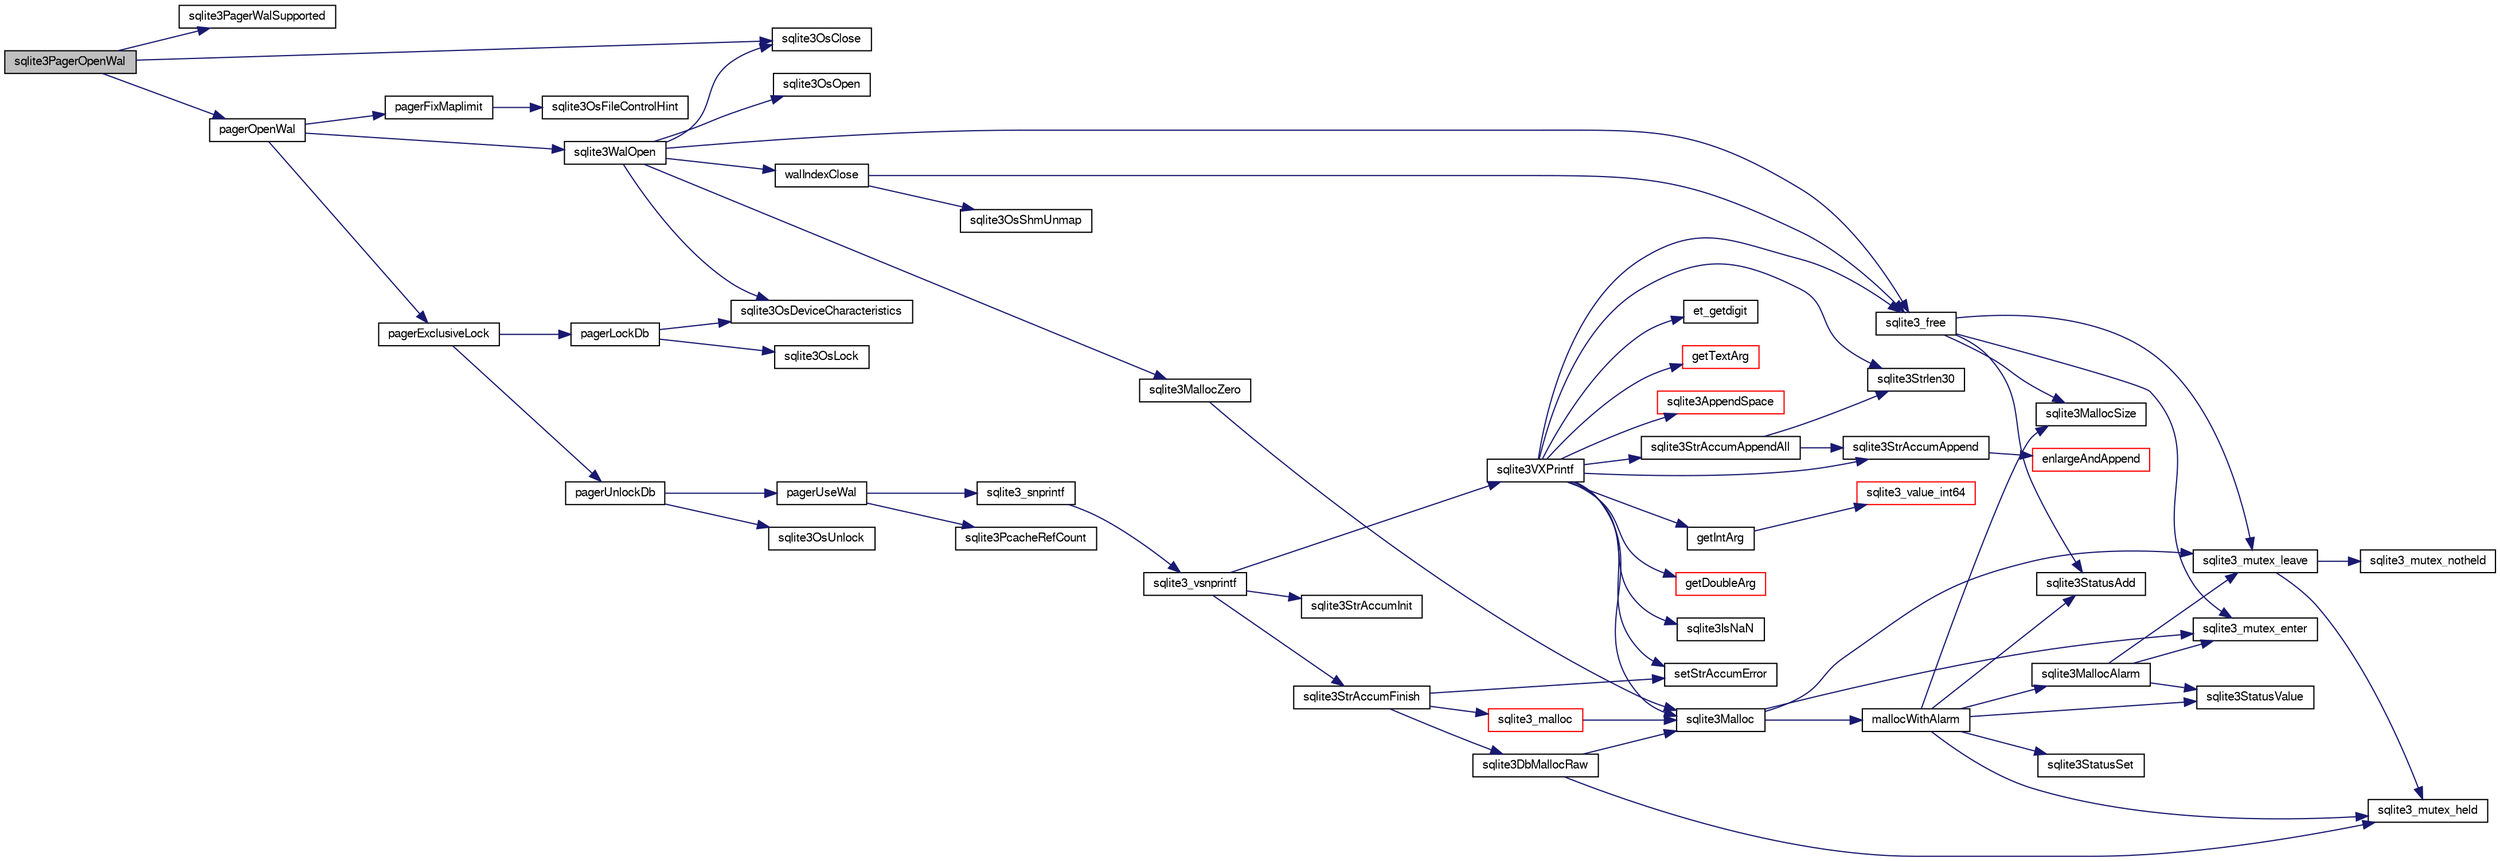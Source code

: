 digraph "sqlite3PagerOpenWal"
{
  edge [fontname="FreeSans",fontsize="10",labelfontname="FreeSans",labelfontsize="10"];
  node [fontname="FreeSans",fontsize="10",shape=record];
  rankdir="LR";
  Node633852 [label="sqlite3PagerOpenWal",height=0.2,width=0.4,color="black", fillcolor="grey75", style="filled", fontcolor="black"];
  Node633852 -> Node633853 [color="midnightblue",fontsize="10",style="solid",fontname="FreeSans"];
  Node633853 [label="sqlite3PagerWalSupported",height=0.2,width=0.4,color="black", fillcolor="white", style="filled",URL="$sqlite3_8c.html#aeb293a8ae85e27f7b7a71fef3461c548"];
  Node633852 -> Node633854 [color="midnightblue",fontsize="10",style="solid",fontname="FreeSans"];
  Node633854 [label="sqlite3OsClose",height=0.2,width=0.4,color="black", fillcolor="white", style="filled",URL="$sqlite3_8c.html#aa5f0aeb27273a57c0523deaf48997533"];
  Node633852 -> Node633855 [color="midnightblue",fontsize="10",style="solid",fontname="FreeSans"];
  Node633855 [label="pagerOpenWal",height=0.2,width=0.4,color="black", fillcolor="white", style="filled",URL="$sqlite3_8c.html#acb6f84b34748805df0403a052d18eaf1"];
  Node633855 -> Node633856 [color="midnightblue",fontsize="10",style="solid",fontname="FreeSans"];
  Node633856 [label="pagerExclusiveLock",height=0.2,width=0.4,color="black", fillcolor="white", style="filled",URL="$sqlite3_8c.html#a7f978cc8af52489d388024ebf2b88112"];
  Node633856 -> Node633857 [color="midnightblue",fontsize="10",style="solid",fontname="FreeSans"];
  Node633857 [label="pagerLockDb",height=0.2,width=0.4,color="black", fillcolor="white", style="filled",URL="$sqlite3_8c.html#a667bdac69bf20203e45cd8e899790bcc"];
  Node633857 -> Node633858 [color="midnightblue",fontsize="10",style="solid",fontname="FreeSans"];
  Node633858 [label="sqlite3OsLock",height=0.2,width=0.4,color="black", fillcolor="white", style="filled",URL="$sqlite3_8c.html#ae224ca9067bc3e682180d0ecc1cd2206"];
  Node633857 -> Node633859 [color="midnightblue",fontsize="10",style="solid",fontname="FreeSans"];
  Node633859 [label="sqlite3OsDeviceCharacteristics",height=0.2,width=0.4,color="black", fillcolor="white", style="filled",URL="$sqlite3_8c.html#a251e030ce1bd2e552bc2dd66b1ac36d0"];
  Node633856 -> Node633860 [color="midnightblue",fontsize="10",style="solid",fontname="FreeSans"];
  Node633860 [label="pagerUnlockDb",height=0.2,width=0.4,color="black", fillcolor="white", style="filled",URL="$sqlite3_8c.html#a8ac54f19421c76b5045a40b42d282c32"];
  Node633860 -> Node633861 [color="midnightblue",fontsize="10",style="solid",fontname="FreeSans"];
  Node633861 [label="pagerUseWal",height=0.2,width=0.4,color="black", fillcolor="white", style="filled",URL="$sqlite3_8c.html#a31def80bfe1de9284d635ba190a5eb68"];
  Node633861 -> Node633862 [color="midnightblue",fontsize="10",style="solid",fontname="FreeSans"];
  Node633862 [label="sqlite3PcacheRefCount",height=0.2,width=0.4,color="black", fillcolor="white", style="filled",URL="$sqlite3_8c.html#adee2536d23ec9628e0883ccab03b3429"];
  Node633861 -> Node633863 [color="midnightblue",fontsize="10",style="solid",fontname="FreeSans"];
  Node633863 [label="sqlite3_snprintf",height=0.2,width=0.4,color="black", fillcolor="white", style="filled",URL="$sqlite3_8c.html#aa2695a752e971577f5784122f2013c40"];
  Node633863 -> Node633864 [color="midnightblue",fontsize="10",style="solid",fontname="FreeSans"];
  Node633864 [label="sqlite3_vsnprintf",height=0.2,width=0.4,color="black", fillcolor="white", style="filled",URL="$sqlite3_8c.html#a0862c03aea71d62847e452aa655add42"];
  Node633864 -> Node633865 [color="midnightblue",fontsize="10",style="solid",fontname="FreeSans"];
  Node633865 [label="sqlite3StrAccumInit",height=0.2,width=0.4,color="black", fillcolor="white", style="filled",URL="$sqlite3_8c.html#aabf95e113b9d54d519cd15a56215f560"];
  Node633864 -> Node633866 [color="midnightblue",fontsize="10",style="solid",fontname="FreeSans"];
  Node633866 [label="sqlite3VXPrintf",height=0.2,width=0.4,color="black", fillcolor="white", style="filled",URL="$sqlite3_8c.html#a63c25806c9bd4a2b76f9a0eb232c6bde"];
  Node633866 -> Node633867 [color="midnightblue",fontsize="10",style="solid",fontname="FreeSans"];
  Node633867 [label="sqlite3StrAccumAppend",height=0.2,width=0.4,color="black", fillcolor="white", style="filled",URL="$sqlite3_8c.html#a56664fa33def33c5a5245b623441d5e0"];
  Node633867 -> Node633868 [color="midnightblue",fontsize="10",style="solid",fontname="FreeSans"];
  Node633868 [label="enlargeAndAppend",height=0.2,width=0.4,color="red", fillcolor="white", style="filled",URL="$sqlite3_8c.html#a25b21e61dc0883d849890eaa8a18088a"];
  Node633866 -> Node634139 [color="midnightblue",fontsize="10",style="solid",fontname="FreeSans"];
  Node634139 [label="getIntArg",height=0.2,width=0.4,color="black", fillcolor="white", style="filled",URL="$sqlite3_8c.html#abff258963dbd9205fb299851a64c67be"];
  Node634139 -> Node634023 [color="midnightblue",fontsize="10",style="solid",fontname="FreeSans"];
  Node634023 [label="sqlite3_value_int64",height=0.2,width=0.4,color="red", fillcolor="white", style="filled",URL="$sqlite3_8c.html#ab38d8627f4750672e72712df0b709e0d"];
  Node633866 -> Node633885 [color="midnightblue",fontsize="10",style="solid",fontname="FreeSans"];
  Node633885 [label="sqlite3Malloc",height=0.2,width=0.4,color="black", fillcolor="white", style="filled",URL="$sqlite3_8c.html#a361a2eaa846b1885f123abe46f5d8b2b"];
  Node633885 -> Node633879 [color="midnightblue",fontsize="10",style="solid",fontname="FreeSans"];
  Node633879 [label="sqlite3_mutex_enter",height=0.2,width=0.4,color="black", fillcolor="white", style="filled",URL="$sqlite3_8c.html#a1c12cde690bd89f104de5cbad12a6bf5"];
  Node633885 -> Node633886 [color="midnightblue",fontsize="10",style="solid",fontname="FreeSans"];
  Node633886 [label="mallocWithAlarm",height=0.2,width=0.4,color="black", fillcolor="white", style="filled",URL="$sqlite3_8c.html#ab070d5cf8e48ec8a6a43cf025d48598b"];
  Node633886 -> Node633873 [color="midnightblue",fontsize="10",style="solid",fontname="FreeSans"];
  Node633873 [label="sqlite3_mutex_held",height=0.2,width=0.4,color="black", fillcolor="white", style="filled",URL="$sqlite3_8c.html#acf77da68932b6bc163c5e68547ecc3e7"];
  Node633886 -> Node633887 [color="midnightblue",fontsize="10",style="solid",fontname="FreeSans"];
  Node633887 [label="sqlite3StatusSet",height=0.2,width=0.4,color="black", fillcolor="white", style="filled",URL="$sqlite3_8c.html#afec7586c01fcb5ea17dc9d7725a589d9"];
  Node633886 -> Node633888 [color="midnightblue",fontsize="10",style="solid",fontname="FreeSans"];
  Node633888 [label="sqlite3StatusValue",height=0.2,width=0.4,color="black", fillcolor="white", style="filled",URL="$sqlite3_8c.html#a30b8ac296c6e200c1fa57708d52c6ef6"];
  Node633886 -> Node633889 [color="midnightblue",fontsize="10",style="solid",fontname="FreeSans"];
  Node633889 [label="sqlite3MallocAlarm",height=0.2,width=0.4,color="black", fillcolor="white", style="filled",URL="$sqlite3_8c.html#ada66988e8471d1198f3219c062377508"];
  Node633889 -> Node633888 [color="midnightblue",fontsize="10",style="solid",fontname="FreeSans"];
  Node633889 -> Node633881 [color="midnightblue",fontsize="10",style="solid",fontname="FreeSans"];
  Node633881 [label="sqlite3_mutex_leave",height=0.2,width=0.4,color="black", fillcolor="white", style="filled",URL="$sqlite3_8c.html#a5838d235601dbd3c1fa993555c6bcc93"];
  Node633881 -> Node633873 [color="midnightblue",fontsize="10",style="solid",fontname="FreeSans"];
  Node633881 -> Node633882 [color="midnightblue",fontsize="10",style="solid",fontname="FreeSans"];
  Node633882 [label="sqlite3_mutex_notheld",height=0.2,width=0.4,color="black", fillcolor="white", style="filled",URL="$sqlite3_8c.html#a83967c837c1c000d3b5adcfaa688f5dc"];
  Node633889 -> Node633879 [color="midnightblue",fontsize="10",style="solid",fontname="FreeSans"];
  Node633886 -> Node633876 [color="midnightblue",fontsize="10",style="solid",fontname="FreeSans"];
  Node633876 [label="sqlite3MallocSize",height=0.2,width=0.4,color="black", fillcolor="white", style="filled",URL="$sqlite3_8c.html#acf5d2a5f35270bafb050bd2def576955"];
  Node633886 -> Node633880 [color="midnightblue",fontsize="10",style="solid",fontname="FreeSans"];
  Node633880 [label="sqlite3StatusAdd",height=0.2,width=0.4,color="black", fillcolor="white", style="filled",URL="$sqlite3_8c.html#afa029f93586aeab4cc85360905dae9cd"];
  Node633885 -> Node633881 [color="midnightblue",fontsize="10",style="solid",fontname="FreeSans"];
  Node633866 -> Node633870 [color="midnightblue",fontsize="10",style="solid",fontname="FreeSans"];
  Node633870 [label="setStrAccumError",height=0.2,width=0.4,color="black", fillcolor="white", style="filled",URL="$sqlite3_8c.html#a3dc479a1fc8ba1ab8edfe51f8a0b102c"];
  Node633866 -> Node634140 [color="midnightblue",fontsize="10",style="solid",fontname="FreeSans"];
  Node634140 [label="getDoubleArg",height=0.2,width=0.4,color="red", fillcolor="white", style="filled",URL="$sqlite3_8c.html#a1cf25120072c85bd261983b24c12c3d9"];
  Node633866 -> Node634032 [color="midnightblue",fontsize="10",style="solid",fontname="FreeSans"];
  Node634032 [label="sqlite3IsNaN",height=0.2,width=0.4,color="black", fillcolor="white", style="filled",URL="$sqlite3_8c.html#aed4d78203877c3486765ccbc7feebb50"];
  Node633866 -> Node633952 [color="midnightblue",fontsize="10",style="solid",fontname="FreeSans"];
  Node633952 [label="sqlite3Strlen30",height=0.2,width=0.4,color="black", fillcolor="white", style="filled",URL="$sqlite3_8c.html#a3dcd80ba41f1a308193dee74857b62a7"];
  Node633866 -> Node634141 [color="midnightblue",fontsize="10",style="solid",fontname="FreeSans"];
  Node634141 [label="et_getdigit",height=0.2,width=0.4,color="black", fillcolor="white", style="filled",URL="$sqlite3_8c.html#a40c5a308749ad07cc2397a53e081bff0"];
  Node633866 -> Node634142 [color="midnightblue",fontsize="10",style="solid",fontname="FreeSans"];
  Node634142 [label="getTextArg",height=0.2,width=0.4,color="red", fillcolor="white", style="filled",URL="$sqlite3_8c.html#afbb41850423ef20071cefaab0431e04d"];
  Node633866 -> Node634143 [color="midnightblue",fontsize="10",style="solid",fontname="FreeSans"];
  Node634143 [label="sqlite3StrAccumAppendAll",height=0.2,width=0.4,color="black", fillcolor="white", style="filled",URL="$sqlite3_8c.html#acaf8f3e4f99a3c3a4a77e9c987547289"];
  Node634143 -> Node633867 [color="midnightblue",fontsize="10",style="solid",fontname="FreeSans"];
  Node634143 -> Node633952 [color="midnightblue",fontsize="10",style="solid",fontname="FreeSans"];
  Node633866 -> Node634144 [color="midnightblue",fontsize="10",style="solid",fontname="FreeSans"];
  Node634144 [label="sqlite3AppendSpace",height=0.2,width=0.4,color="red", fillcolor="white", style="filled",URL="$sqlite3_8c.html#aefd38a5afc0020d4a93855c3ee7c63a8"];
  Node633866 -> Node633878 [color="midnightblue",fontsize="10",style="solid",fontname="FreeSans"];
  Node633878 [label="sqlite3_free",height=0.2,width=0.4,color="black", fillcolor="white", style="filled",URL="$sqlite3_8c.html#a6552349e36a8a691af5487999ab09519"];
  Node633878 -> Node633879 [color="midnightblue",fontsize="10",style="solid",fontname="FreeSans"];
  Node633878 -> Node633880 [color="midnightblue",fontsize="10",style="solid",fontname="FreeSans"];
  Node633878 -> Node633876 [color="midnightblue",fontsize="10",style="solid",fontname="FreeSans"];
  Node633878 -> Node633881 [color="midnightblue",fontsize="10",style="solid",fontname="FreeSans"];
  Node633864 -> Node633916 [color="midnightblue",fontsize="10",style="solid",fontname="FreeSans"];
  Node633916 [label="sqlite3StrAccumFinish",height=0.2,width=0.4,color="black", fillcolor="white", style="filled",URL="$sqlite3_8c.html#adb7f26b10ac1b847db6f000ef4c2e2ba"];
  Node633916 -> Node633884 [color="midnightblue",fontsize="10",style="solid",fontname="FreeSans"];
  Node633884 [label="sqlite3DbMallocRaw",height=0.2,width=0.4,color="black", fillcolor="white", style="filled",URL="$sqlite3_8c.html#abbe8be0cf7175e11ddc3e2218fad924e"];
  Node633884 -> Node633873 [color="midnightblue",fontsize="10",style="solid",fontname="FreeSans"];
  Node633884 -> Node633885 [color="midnightblue",fontsize="10",style="solid",fontname="FreeSans"];
  Node633916 -> Node633917 [color="midnightblue",fontsize="10",style="solid",fontname="FreeSans"];
  Node633917 [label="sqlite3_malloc",height=0.2,width=0.4,color="red", fillcolor="white", style="filled",URL="$sqlite3_8c.html#ac79dba55fc32b6a840cf5a9769bce7cd"];
  Node633917 -> Node633885 [color="midnightblue",fontsize="10",style="solid",fontname="FreeSans"];
  Node633916 -> Node633870 [color="midnightblue",fontsize="10",style="solid",fontname="FreeSans"];
  Node633860 -> Node634145 [color="midnightblue",fontsize="10",style="solid",fontname="FreeSans"];
  Node634145 [label="sqlite3OsUnlock",height=0.2,width=0.4,color="black", fillcolor="white", style="filled",URL="$sqlite3_8c.html#a7e90db4b3488e8f4a29705edcb8025fe"];
  Node633855 -> Node634146 [color="midnightblue",fontsize="10",style="solid",fontname="FreeSans"];
  Node634146 [label="sqlite3WalOpen",height=0.2,width=0.4,color="black", fillcolor="white", style="filled",URL="$sqlite3_8c.html#adf4d97849e76f154717956aa9ea0e138"];
  Node634146 -> Node633897 [color="midnightblue",fontsize="10",style="solid",fontname="FreeSans"];
  Node633897 [label="sqlite3MallocZero",height=0.2,width=0.4,color="black", fillcolor="white", style="filled",URL="$sqlite3_8c.html#ab3e07a30b9b5471f9f5e8f9cb7229934"];
  Node633897 -> Node633885 [color="midnightblue",fontsize="10",style="solid",fontname="FreeSans"];
  Node634146 -> Node634147 [color="midnightblue",fontsize="10",style="solid",fontname="FreeSans"];
  Node634147 [label="sqlite3OsOpen",height=0.2,width=0.4,color="black", fillcolor="white", style="filled",URL="$sqlite3_8c.html#a12a1f3451e28f9cecd19cf0bb4f8f416"];
  Node634146 -> Node634148 [color="midnightblue",fontsize="10",style="solid",fontname="FreeSans"];
  Node634148 [label="walIndexClose",height=0.2,width=0.4,color="black", fillcolor="white", style="filled",URL="$sqlite3_8c.html#ac00a5136f28676c83a9acc6839ee4bcb"];
  Node634148 -> Node633878 [color="midnightblue",fontsize="10",style="solid",fontname="FreeSans"];
  Node634148 -> Node634149 [color="midnightblue",fontsize="10",style="solid",fontname="FreeSans"];
  Node634149 [label="sqlite3OsShmUnmap",height=0.2,width=0.4,color="black", fillcolor="white", style="filled",URL="$sqlite3_8c.html#a335f029c1b2d0ab240598081a2d3d559"];
  Node634146 -> Node633854 [color="midnightblue",fontsize="10",style="solid",fontname="FreeSans"];
  Node634146 -> Node633878 [color="midnightblue",fontsize="10",style="solid",fontname="FreeSans"];
  Node634146 -> Node633859 [color="midnightblue",fontsize="10",style="solid",fontname="FreeSans"];
  Node633855 -> Node634150 [color="midnightblue",fontsize="10",style="solid",fontname="FreeSans"];
  Node634150 [label="pagerFixMaplimit",height=0.2,width=0.4,color="black", fillcolor="white", style="filled",URL="$sqlite3_8c.html#a9f1947188e8c305d8053d69f82318762"];
  Node634150 -> Node634151 [color="midnightblue",fontsize="10",style="solid",fontname="FreeSans"];
  Node634151 [label="sqlite3OsFileControlHint",height=0.2,width=0.4,color="black", fillcolor="white", style="filled",URL="$sqlite3_8c.html#a63d0693fc056b088572daedace58e82f"];
}
